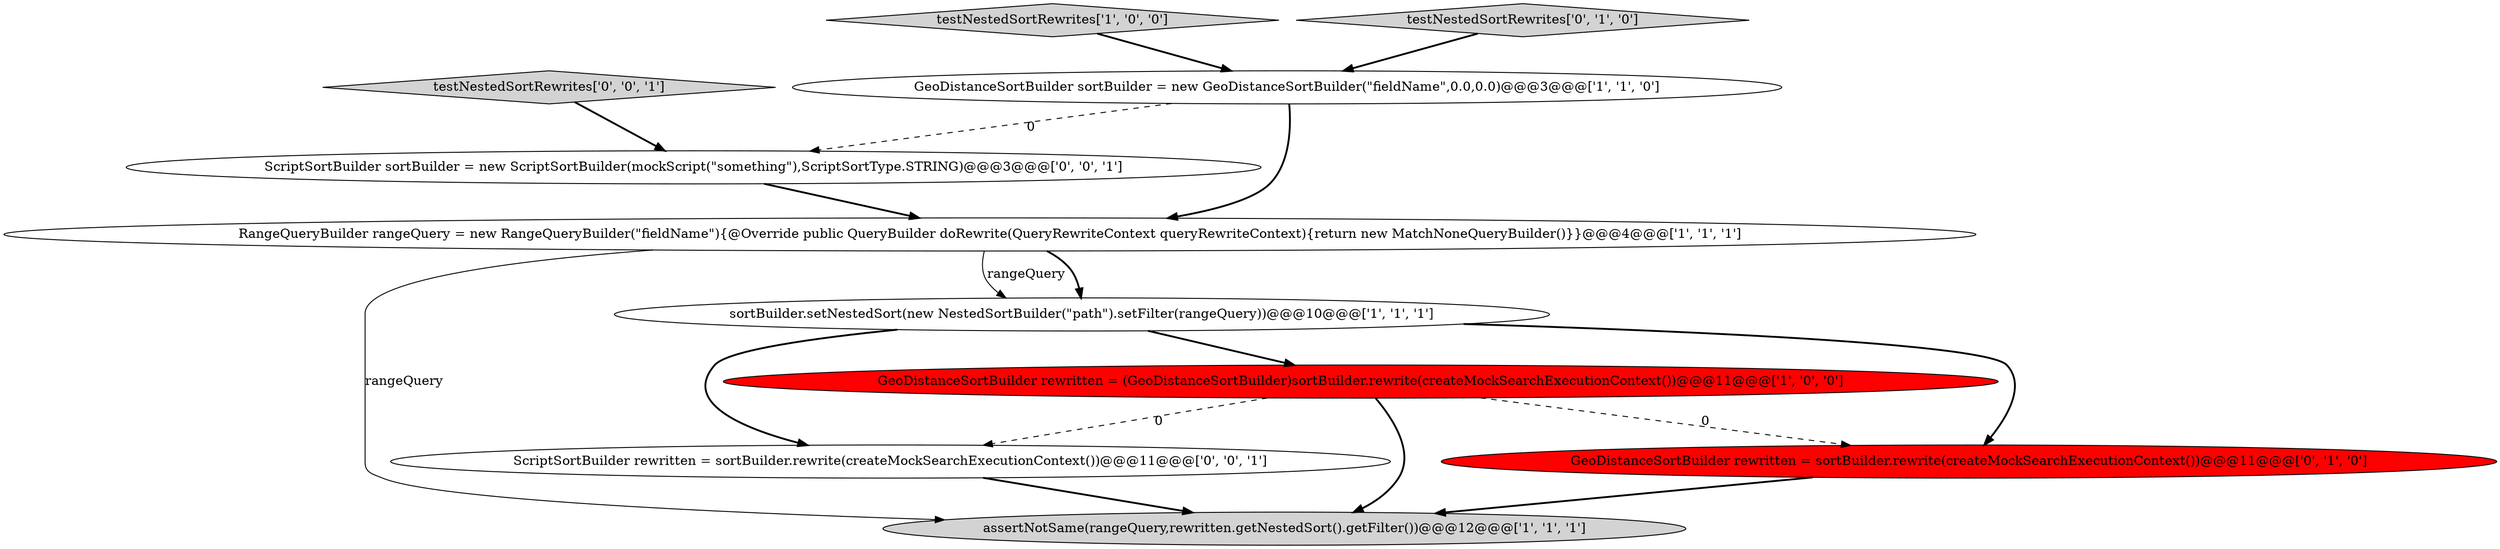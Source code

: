 digraph {
0 [style = filled, label = "RangeQueryBuilder rangeQuery = new RangeQueryBuilder(\"fieldName\"){@Override public QueryBuilder doRewrite(QueryRewriteContext queryRewriteContext){return new MatchNoneQueryBuilder()}}@@@4@@@['1', '1', '1']", fillcolor = white, shape = ellipse image = "AAA0AAABBB1BBB"];
5 [style = filled, label = "testNestedSortRewrites['1', '0', '0']", fillcolor = lightgray, shape = diamond image = "AAA0AAABBB1BBB"];
4 [style = filled, label = "GeoDistanceSortBuilder rewritten = (GeoDistanceSortBuilder)sortBuilder.rewrite(createMockSearchExecutionContext())@@@11@@@['1', '0', '0']", fillcolor = red, shape = ellipse image = "AAA1AAABBB1BBB"];
6 [style = filled, label = "testNestedSortRewrites['0', '1', '0']", fillcolor = lightgray, shape = diamond image = "AAA0AAABBB2BBB"];
9 [style = filled, label = "ScriptSortBuilder rewritten = sortBuilder.rewrite(createMockSearchExecutionContext())@@@11@@@['0', '0', '1']", fillcolor = white, shape = ellipse image = "AAA0AAABBB3BBB"];
8 [style = filled, label = "ScriptSortBuilder sortBuilder = new ScriptSortBuilder(mockScript(\"something\"),ScriptSortType.STRING)@@@3@@@['0', '0', '1']", fillcolor = white, shape = ellipse image = "AAA0AAABBB3BBB"];
2 [style = filled, label = "assertNotSame(rangeQuery,rewritten.getNestedSort().getFilter())@@@12@@@['1', '1', '1']", fillcolor = lightgray, shape = ellipse image = "AAA0AAABBB1BBB"];
7 [style = filled, label = "GeoDistanceSortBuilder rewritten = sortBuilder.rewrite(createMockSearchExecutionContext())@@@11@@@['0', '1', '0']", fillcolor = red, shape = ellipse image = "AAA1AAABBB2BBB"];
10 [style = filled, label = "testNestedSortRewrites['0', '0', '1']", fillcolor = lightgray, shape = diamond image = "AAA0AAABBB3BBB"];
3 [style = filled, label = "GeoDistanceSortBuilder sortBuilder = new GeoDistanceSortBuilder(\"fieldName\",0.0,0.0)@@@3@@@['1', '1', '0']", fillcolor = white, shape = ellipse image = "AAA0AAABBB1BBB"];
1 [style = filled, label = "sortBuilder.setNestedSort(new NestedSortBuilder(\"path\").setFilter(rangeQuery))@@@10@@@['1', '1', '1']", fillcolor = white, shape = ellipse image = "AAA0AAABBB1BBB"];
8->0 [style = bold, label=""];
5->3 [style = bold, label=""];
0->2 [style = solid, label="rangeQuery"];
6->3 [style = bold, label=""];
3->8 [style = dashed, label="0"];
4->9 [style = dashed, label="0"];
1->4 [style = bold, label=""];
1->9 [style = bold, label=""];
4->2 [style = bold, label=""];
10->8 [style = bold, label=""];
9->2 [style = bold, label=""];
1->7 [style = bold, label=""];
0->1 [style = bold, label=""];
7->2 [style = bold, label=""];
4->7 [style = dashed, label="0"];
3->0 [style = bold, label=""];
0->1 [style = solid, label="rangeQuery"];
}
